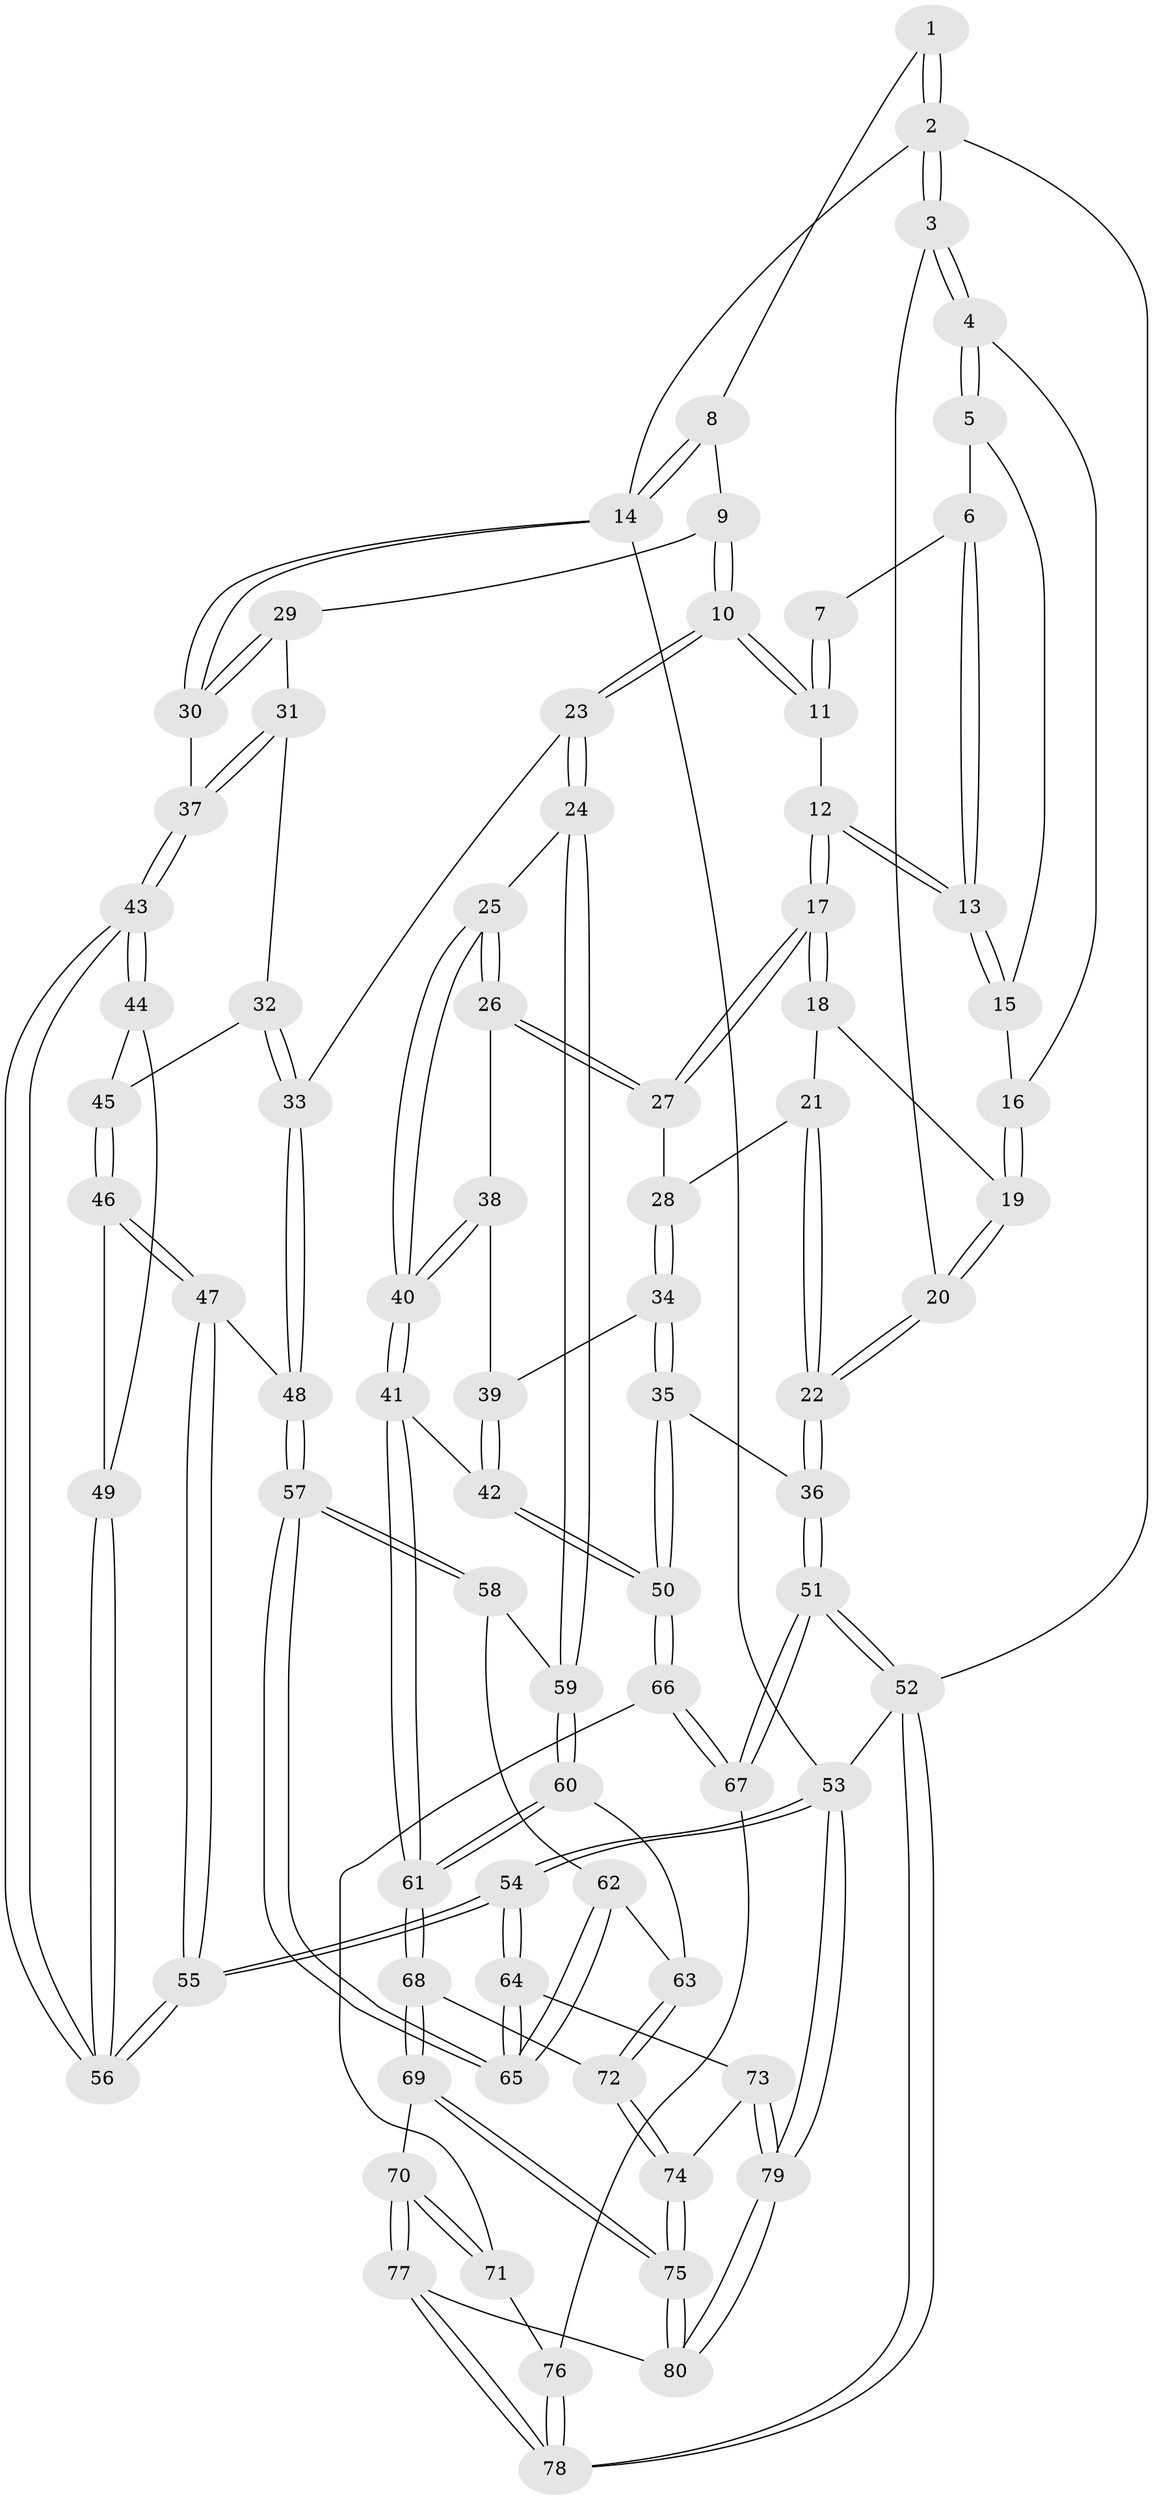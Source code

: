 // Generated by graph-tools (version 1.1) at 2025/03/03/09/25 03:03:28]
// undirected, 80 vertices, 197 edges
graph export_dot {
graph [start="1"]
  node [color=gray90,style=filled];
  1 [pos="+0.3902108939705195+0"];
  2 [pos="+0+0"];
  3 [pos="+0+0"];
  4 [pos="+0+0.03698634790738654"];
  5 [pos="+0.1562496503336257+0.0810088121623196"];
  6 [pos="+0.35230729549180023+0"];
  7 [pos="+0.3662321737034174+0"];
  8 [pos="+0.5962689470058666+0"];
  9 [pos="+0.627063859626093+0.20078837687234313"];
  10 [pos="+0.5801584282199035+0.25543307206526333"];
  11 [pos="+0.42689697401653287+0.125878368750845"];
  12 [pos="+0.2925766184237042+0.2130975467118987"];
  13 [pos="+0.28211083745091264+0.14839276889260214"];
  14 [pos="+1+0"];
  15 [pos="+0.19379418739188345+0.11032466015272611"];
  16 [pos="+0.15220086345148884+0.18607673437350572"];
  17 [pos="+0.2913251925801014+0.24009918899550056"];
  18 [pos="+0.18968070013422866+0.24159155621735412"];
  19 [pos="+0.17871266110867354+0.23390615323780284"];
  20 [pos="+0+0.20609339415674002"];
  21 [pos="+0.1451289217512025+0.29554910832439313"];
  22 [pos="+0+0.4759281331398355"];
  23 [pos="+0.5153029726502701+0.3814494522936795"];
  24 [pos="+0.5099116678989019+0.3853322037137575"];
  25 [pos="+0.4806036177343807+0.3862763146042137"];
  26 [pos="+0.44876971538717125+0.37548697767164924"];
  27 [pos="+0.32848089672333075+0.2930463725192884"];
  28 [pos="+0.20173079523942145+0.3758802448613454"];
  29 [pos="+0.811156203681505+0.21348694991150752"];
  30 [pos="+1+0"];
  31 [pos="+0.8549682765215669+0.33094395995099507"];
  32 [pos="+0.8343133163452034+0.42608631459260143"];
  33 [pos="+0.7314161648391558+0.4525844352616259"];
  34 [pos="+0.14012077064211978+0.4474136835163127"];
  35 [pos="+0+0.5149157836866544"];
  36 [pos="+0+0.5048523329436229"];
  37 [pos="+1+0.32806217573040025"];
  38 [pos="+0.26059997028010745+0.466046651080149"];
  39 [pos="+0.23471514349542527+0.47000037660554095"];
  40 [pos="+0.30399293936189764+0.6355078025451771"];
  41 [pos="+0.2843220745932256+0.6735245954333883"];
  42 [pos="+0.23981301440731678+0.6780101256474338"];
  43 [pos="+1+0.5034781260438125"];
  44 [pos="+0.8776759361997565+0.45568248652941945"];
  45 [pos="+0.8403021070907987+0.4317851885327736"];
  46 [pos="+0.8083205986119195+0.6196447904016166"];
  47 [pos="+0.8063042191537405+0.6217271136377018"];
  48 [pos="+0.7560677528558897+0.6671616396225725"];
  49 [pos="+0.8788046384579942+0.5775175463466675"];
  50 [pos="+0.18295299539812637+0.692024749767132"];
  51 [pos="+0+1"];
  52 [pos="+0+1"];
  53 [pos="+1+1"];
  54 [pos="+1+1"];
  55 [pos="+1+0.6560995366232748"];
  56 [pos="+1+0.6526825857812331"];
  57 [pos="+0.7479194833397279+0.6869181880883424"];
  58 [pos="+0.5531913700865295+0.5427656056272159"];
  59 [pos="+0.5397730951599555+0.5208363812987782"];
  60 [pos="+0.40261982922463896+0.721681001360426"];
  61 [pos="+0.3743352367953929+0.7288311822969982"];
  62 [pos="+0.547846399519304+0.7431489516243589"];
  63 [pos="+0.5405321015505237+0.7469388743061302"];
  64 [pos="+0.7680540070409603+0.7787696797445492"];
  65 [pos="+0.7550172411361568+0.7582208876619223"];
  66 [pos="+0.17148196216564277+0.7655355426089497"];
  67 [pos="+0+1"];
  68 [pos="+0.38244372734062493+0.8379055657171125"];
  69 [pos="+0.3692487308487407+0.8852286288950704"];
  70 [pos="+0.3355941944275825+0.913034162328517"];
  71 [pos="+0.20862079616636975+0.8535274979435988"];
  72 [pos="+0.5263883349092964+0.8481235852146715"];
  73 [pos="+0.5802187064325462+0.8974005264158736"];
  74 [pos="+0.5414752477929725+0.8849418881163233"];
  75 [pos="+0.47596044980002544+0.9461955332064605"];
  76 [pos="+0.19732056220976654+0.8824950650283635"];
  77 [pos="+0.25592898756994653+1"];
  78 [pos="+0.19313436864415578+1"];
  79 [pos="+0.7089909573065564+1"];
  80 [pos="+0.5122578731783868+1"];
  1 -- 2;
  1 -- 2;
  1 -- 8;
  2 -- 3;
  2 -- 3;
  2 -- 14;
  2 -- 52;
  3 -- 4;
  3 -- 4;
  3 -- 20;
  4 -- 5;
  4 -- 5;
  4 -- 16;
  5 -- 6;
  5 -- 15;
  6 -- 7;
  6 -- 13;
  6 -- 13;
  7 -- 11;
  7 -- 11;
  8 -- 9;
  8 -- 14;
  8 -- 14;
  9 -- 10;
  9 -- 10;
  9 -- 29;
  10 -- 11;
  10 -- 11;
  10 -- 23;
  10 -- 23;
  11 -- 12;
  12 -- 13;
  12 -- 13;
  12 -- 17;
  12 -- 17;
  13 -- 15;
  13 -- 15;
  14 -- 30;
  14 -- 30;
  14 -- 53;
  15 -- 16;
  16 -- 19;
  16 -- 19;
  17 -- 18;
  17 -- 18;
  17 -- 27;
  17 -- 27;
  18 -- 19;
  18 -- 21;
  19 -- 20;
  19 -- 20;
  20 -- 22;
  20 -- 22;
  21 -- 22;
  21 -- 22;
  21 -- 28;
  22 -- 36;
  22 -- 36;
  23 -- 24;
  23 -- 24;
  23 -- 33;
  24 -- 25;
  24 -- 59;
  24 -- 59;
  25 -- 26;
  25 -- 26;
  25 -- 40;
  25 -- 40;
  26 -- 27;
  26 -- 27;
  26 -- 38;
  27 -- 28;
  28 -- 34;
  28 -- 34;
  29 -- 30;
  29 -- 30;
  29 -- 31;
  30 -- 37;
  31 -- 32;
  31 -- 37;
  31 -- 37;
  32 -- 33;
  32 -- 33;
  32 -- 45;
  33 -- 48;
  33 -- 48;
  34 -- 35;
  34 -- 35;
  34 -- 39;
  35 -- 36;
  35 -- 50;
  35 -- 50;
  36 -- 51;
  36 -- 51;
  37 -- 43;
  37 -- 43;
  38 -- 39;
  38 -- 40;
  38 -- 40;
  39 -- 42;
  39 -- 42;
  40 -- 41;
  40 -- 41;
  41 -- 42;
  41 -- 61;
  41 -- 61;
  42 -- 50;
  42 -- 50;
  43 -- 44;
  43 -- 44;
  43 -- 56;
  43 -- 56;
  44 -- 45;
  44 -- 49;
  45 -- 46;
  45 -- 46;
  46 -- 47;
  46 -- 47;
  46 -- 49;
  47 -- 48;
  47 -- 55;
  47 -- 55;
  48 -- 57;
  48 -- 57;
  49 -- 56;
  49 -- 56;
  50 -- 66;
  50 -- 66;
  51 -- 52;
  51 -- 52;
  51 -- 67;
  51 -- 67;
  52 -- 78;
  52 -- 78;
  52 -- 53;
  53 -- 54;
  53 -- 54;
  53 -- 79;
  53 -- 79;
  54 -- 55;
  54 -- 55;
  54 -- 64;
  54 -- 64;
  55 -- 56;
  55 -- 56;
  57 -- 58;
  57 -- 58;
  57 -- 65;
  57 -- 65;
  58 -- 59;
  58 -- 62;
  59 -- 60;
  59 -- 60;
  60 -- 61;
  60 -- 61;
  60 -- 63;
  61 -- 68;
  61 -- 68;
  62 -- 63;
  62 -- 65;
  62 -- 65;
  63 -- 72;
  63 -- 72;
  64 -- 65;
  64 -- 65;
  64 -- 73;
  66 -- 67;
  66 -- 67;
  66 -- 71;
  67 -- 76;
  68 -- 69;
  68 -- 69;
  68 -- 72;
  69 -- 70;
  69 -- 75;
  69 -- 75;
  70 -- 71;
  70 -- 71;
  70 -- 77;
  70 -- 77;
  71 -- 76;
  72 -- 74;
  72 -- 74;
  73 -- 74;
  73 -- 79;
  73 -- 79;
  74 -- 75;
  74 -- 75;
  75 -- 80;
  75 -- 80;
  76 -- 78;
  76 -- 78;
  77 -- 78;
  77 -- 78;
  77 -- 80;
  79 -- 80;
  79 -- 80;
}
